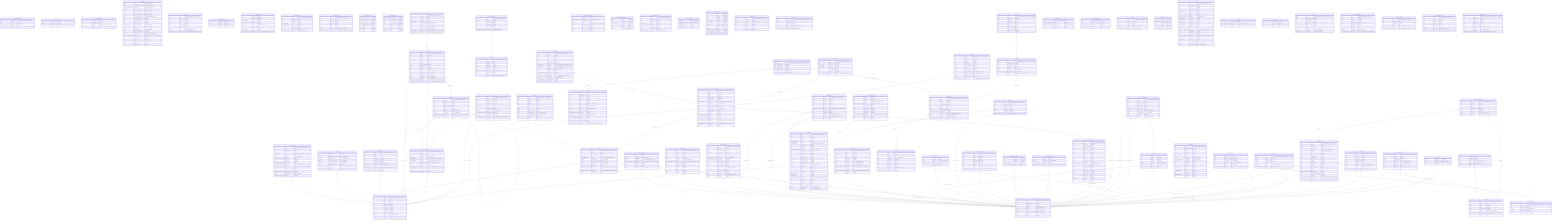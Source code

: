 erDiagram
  admin_alert_prefs {
    text wa_id "not_null"
    boolean want_alerts "not_null default=true"
    ARRAY channels "not_null default=ARRAY['whatsapp'::text]"
    timestamp_with_time_zone updated_at "not_null default=timezone('utc'::text, now())"
    uuid admin_user_id "nullable"
    text alert_key "nullable"
    boolean enabled "not_null default=true"
  }
  admin_audit_log {
    uuid id "not_null default=gen_random_uuid()"
    text actor_wa "nullable"
    text action "not_null"
    text target "nullable"
    jsonb details "not_null default='{}'::jsonb"
    timestamp_with_time_zone created_at "not_null default=timezone('utc'::text, now())"
    uuid admin_user_id "nullable"
    text target_id "nullable"
    jsonb before "nullable"
    jsonb after "nullable"
    text reason "nullable"
  }
  admin_pin_sessions {
    uuid session_id "not_null default=gen_random_uuid()"
    text wa_id "not_null"
    timestamp_with_time_zone unlocked_until "not_null"
    timestamp_with_time_zone created_at "not_null default=timezone('utc'::text, now())"
  }
  admin_sessions {
    text wa_id "not_null"
    timestamp_with_time_zone pin_ok_until "nullable"
    timestamp_with_time_zone updated_at "not_null default=timezone('utc'::text, now())"
  }
  admin_submissions {
    text reference "not_null"
    text applicant_name "nullable"
    text status "not_null default='pending'::text"
    timestamp_with_time_zone submitted_at "not_null default=timezone('utc'::text, now())"
  }
  app_config {
    integer id "not_null default=1"
    ARRAY insurance_admin_numbers "not_null default='{}'::text[]"
    timestamp_with_time_zone updated_at "nullable default=now()"
    integer tokens_per_referral "not_null default=10"
    integer referral_daily_cap "not_null default=0"
    integer welcome_bonus_tokens "not_null default=0"
    jsonb wallet_redeem_catalog "not_null default='[]'::jsonb"
    text referral_short_domain "nullable"
    text referral_redeem_rules "nullable"
    text openai_api_key "nullable"
    double_precision search_radius_km "nullable default=10"
    integer max_results "nullable default=9"
    numeric subscription_price "nullable default=0"
    text wa_bot_number_e164 "nullable"
    ARRAY admin_numbers "nullable default=ARRAY[]::text[]"
    timestamp_with_time_zone created_at "not_null default=timezone('utc'::text, now())"
    text momo_qr_logo_url "nullable"
    jsonb redeem_catalog "nullable"
    boolean admin_pin_required "not_null default=false"
    text admin_pin_hash "nullable"
  }
  audit_log {
    uuid id "not_null default=gen_random_uuid()"
    text actor "nullable"
    text actor_type "nullable"
    text action "not_null"
    text target_table "nullable"
    text target_id "nullable"
    jsonb diff "not_null default='{}'::jsonb"
    timestamp_with_time_zone created_at "not_null default=timezone('utc'::text, now())"
  }
  bar_numbers {
    uuid id "not_null default=gen_random_uuid()"
    uuid bar_id "not_null"
    text number_e164 "not_null"
    USER-DEFINED role "not_null default='staff'::bar_contact_role"
    boolean is_active "not_null default=true"
    timestamp_with_time_zone verified_at "nullable"
    text added_by "nullable"
    timestamp_with_time_zone last_seen_at "nullable"
    timestamp_with_time_zone created_at "not_null default=timezone('utc'::text, now())"
    timestamp_with_time_zone updated_at "not_null default=timezone('utc'::text, now())"
    text verification_code_hash "nullable"
    timestamp_with_time_zone verification_expires_at "nullable"
    integer verification_attempts "not_null default=0"
    timestamp_with_time_zone invited_at "nullable"
  }
  bar_settings {
    uuid bar_id "not_null"
    boolean allow_direct_customer_chat "not_null default=false"
    boolean order_auto_ack "not_null default=false"
    integer default_prep_minutes "not_null default=0"
    numeric service_charge_pct "not_null default=0"
    text payment_instructions "nullable"
    timestamp_with_time_zone created_at "not_null default=timezone('utc'::text, now())"
    timestamp_with_time_zone updated_at "not_null default=timezone('utc'::text, now())"
  }
  bar_tables {
    uuid id "not_null default=gen_random_uuid()"
    uuid bar_id "not_null"
    text label "not_null"
    text qr_payload "not_null"
    text token_nonce "nullable"
    boolean is_active "not_null default=true"
    timestamp_with_time_zone created_at "not_null default=timezone('utc'::text, now())"
    timestamp_with_time_zone updated_at "not_null default=timezone('utc'::text, now())"
    timestamp_with_time_zone last_scan_at "nullable"
  }
  bars {
    uuid id "not_null default=gen_random_uuid()"
    text slug "not_null"
    text name "not_null"
    text location_text "nullable"
    text country "nullable"
    text city_area "nullable"
    text currency "nullable"
    text momo_code "nullable"
    boolean is_active "not_null default=false"
    timestamp_with_time_zone created_at "not_null default=timezone('utc'::text, now())"
    timestamp_with_time_zone updated_at "not_null default=timezone('utc'::text, now())"
  }
  basket_contributions {
    uuid id "not_null default=gen_random_uuid()"
    uuid basket_id "not_null"
    uuid contributor_user_id "not_null"
    integer amount_rwf "not_null"
    text status "not_null default='pending'::text"
    timestamp_with_time_zone created_at "not_null default=now()"
    timestamp_with_time_zone approved_at "nullable"
    uuid approver_user_id "nullable"
    text wa_message_id "nullable"
    integer amount_minor "nullable"
    text currency "not_null default='RWF'::text"
    text momo_reference "nullable"
    text source "nullable"
    jsonb metadata "not_null default='{}'::jsonb"
    uuid profile_id "nullable"
  }
  basket_joins {
    uuid id "not_null default=gen_random_uuid()"
    uuid basket_id "not_null"
    uuid user_id "nullable"
    boolean via_token "nullable"
    text source "nullable"
    timestamp_with_time_zone created_at "not_null default=timezone('utc'::text, now())"
    text whatsapp "nullable"
    text invite_source "nullable"
    text status "not_null default='pending'::text"
    jsonb metadata "not_null default='{}'::jsonb"
    timestamp_with_time_zone processed_at "nullable"
  }
  basket_members {
    uuid basket_id "not_null"
    uuid user_id "not_null"
    text role "nullable default='member'::text"
    timestamp_with_time_zone created_at "nullable default=now()"
    text member_code "nullable"
    numeric total_contributed "nullable"
    text whatsapp "nullable"
    uuid profile_id "nullable"
    timestamp_with_time_zone joined_at "not_null default=timezone('utc'::text, now())"
    text joined_via "nullable"
    text join_reference "nullable"
  }
  baskets {
    uuid id "not_null default=gen_random_uuid()"
    text name "not_null"
    text description "nullable"
    USER-DEFINED type "not_null"
    USER-DEFINED status "not_null default='draft'::basket_status"
    text public_slug "nullable"
    uuid creator_id "nullable"
    timestamp_with_time_zone created_at "nullable default=now()"
    text momo_payee_number "nullable"
    text momo_ussd_code "nullable"
    text momo_target "nullable"
    boolean momo_is_code "nullable"
    uuid owner_profile_id "nullable"
    text owner_whatsapp "nullable"
    boolean is_public "not_null default=false"
    integer goal_minor "nullable"
    text currency "not_null default='RWF'::text"
    text share_token "nullable"
    double_precision lat "nullable"
    double_precision lng "nullable"
    timestamp_with_time_zone updated_at "not_null default=timezone('utc'::text, now())"
    uuid creator_user_id "nullable"
    text momo_number_or_code "nullable"
    text join_token "nullable"
    boolean join_token_revoked "not_null default=false"
    jsonb metadata "not_null default='{}'::jsonb"
  }
  businesses {
    uuid id "not_null default=gen_random_uuid()"
    text owner_whatsapp "not_null"
    text name "not_null"
    text description "nullable"
    USER-DEFINED geo "nullable"
    boolean is_active "not_null default=true"
    timestamp_with_time_zone created_at "nullable default=now()"
    bigint category_id "nullable"
    text catalog_url "nullable"
    text location_text "nullable"
    double_precision lat "nullable"
    double_precision lng "nullable"
    uuid owner_user_id "nullable"
    USER-DEFINED location "nullable"
    text status "nullable"
  }
  campaign_recipients {
    bigint id "not_null default=nextval('campaign_recipients_id_seq'::regclass)"
    bigint campaign_id "nullable"
    bigint contact_id "nullable"
    text msisdn_e164 "not_null"
    boolean send_allowed "nullable default=true"
    boolean window_24h_open "nullable default=false"
  }
  campaigns {
    bigint id "not_null default=nextval('campaigns_id_seq'::regclass)"
    text title "not_null"
    bigint template_id "nullable"
    text message_kind "not_null"
    jsonb payload "not_null"
    jsonb target_audience "not_null"
    timestamp_with_time_zone scheduled_at "nullable"
    text time_zone "nullable default='Africa/Kigali'::text"
    text status "nullable default='DRAFT'::text"
    timestamp_with_time_zone created_at "nullable default=now()"
  }
  cart_items {
    uuid id "not_null default=gen_random_uuid()"
    uuid cart_id "not_null"
    uuid item_id "nullable"
    text item_name "not_null"
    jsonb item_snapshot "not_null default='{}'::jsonb"
    integer qty "not_null"
    integer unit_price_minor "not_null"
    jsonb flags_snapshot "not_null default='[]'::jsonb"
    jsonb modifiers_snapshot "not_null default='[]'::jsonb"
    integer line_total_minor "not_null"
    timestamp_with_time_zone created_at "not_null default=timezone('utc'::text, now())"
  }
  carts {
    uuid id "not_null default=gen_random_uuid()"
    uuid bar_id "not_null"
    text table_label "nullable"
    USER-DEFINED status "not_null default='open'::cart_status"
    integer subtotal_minor "not_null default=0"
    integer service_charge_minor "not_null default=0"
    integer total_minor "not_null default=0"
    timestamp_with_time_zone expires_at "nullable"
    timestamp_with_time_zone created_at "not_null default=timezone('utc'::text, now())"
    timestamp_with_time_zone updated_at "not_null default=timezone('utc'::text, now())"
    uuid profile_id "not_null"
  }
  categories {
    uuid id "not_null default=gen_random_uuid()"
    uuid bar_id "not_null"
    uuid menu_id "not_null"
    uuid parent_category_id "nullable"
    text name "not_null"
    integer sort_order "not_null default=0"
    boolean is_deleted "not_null default=false"
    timestamp_with_time_zone created_at "not_null default=timezone('utc'::text, now())"
    timestamp_with_time_zone updated_at "not_null default=timezone('utc'::text, now())"
  }
  chat_sessions {
    text user_id "not_null"
    jsonb state "nullable"
    timestamp_with_time_zone updated_at "nullable default=now()"
  }
  chat_state {
    uuid user_id "not_null"
    jsonb state "not_null default='{}'::jsonb"
    timestamp_with_time_zone updated_at "not_null default=now()"
    text state_key "nullable"
  }
  contacts {
    bigint id "not_null default=nextval('contacts_id_seq'::regclass)"
    text msisdn_e164 "not_null"
    text full_name "nullable"
    text sector "nullable"
    text city "nullable"
    ARRAY tags "nullable default='{}'::text[]"
    jsonb attributes "nullable default='{}'::jsonb"
    boolean opted_in "not_null default=false"
    text opt_in_source "nullable"
    timestamp_with_time_zone opt_in_ts "nullable"
    boolean opted_out "not_null default=false"
    timestamp_with_time_zone opt_out_ts "nullable"
    timestamp_with_time_zone last_inbound_ts "nullable"
    timestamp_with_time_zone last_inbound_at "nullable"
    timestamp_with_time_zone created_at "not_null default=timezone('utc'::text, now())"
  }
  contributions {
    uuid id "not_null default=gen_random_uuid()"
    uuid basket_id "not_null"
    uuid user_id "nullable"
    numeric amount "nullable"
    text currency "nullable"
    timestamp_with_time_zone created_at "not_null default=timezone('utc'::text, now())"
  }
  driver_status {
    uuid user_id "not_null"
    text vehicle_type "nullable"
    USER-DEFINED location "nullable"
    timestamp_with_time_zone last_seen "nullable"
    boolean online "nullable default=true"
    double_precision lat "nullable"
    double_precision lng "nullable"
    timestamp_with_time_zone updated_at "not_null default=timezone('utc'::text, now())"
  }
  drivers_available {
    uuid id "not_null default=gen_random_uuid()"
    text whatsapp "not_null"
    text vehicle_type "nullable"
    USER-DEFINED geo "nullable"
    timestamp_with_time_zone served_at "nullable"
    text served_by "nullable"
    timestamp_with_time_zone created_at "nullable default=now()"
  }
  flow_submissions {
    uuid id "not_null default=gen_random_uuid()"
    text flow_id "not_null"
    text screen_id "nullable"
    text action_id "nullable"
    text wa_id "nullable"
    jsonb payload "not_null default='{}'::jsonb"
    timestamp_with_time_zone received_at "not_null default=timezone('utc'::text, now())"
  }
  geography_columns {
    name f_table_catalog "nullable"
    name f_table_schema "nullable"
    name f_table_name "nullable"
    name f_geography_column "nullable"
    integer coord_dimension "nullable"
    integer srid "nullable"
    text type "nullable"
  }
  geometry_columns {
    character_varying f_table_catalog "nullable"
    name f_table_schema "nullable"
    name f_table_name "nullable"
    name f_geometry_column "nullable"
    integer coord_dimension "nullable"
    integer srid "nullable"
    character_varying type "nullable"
  }
  insurance_leads {
    uuid id "not_null default=gen_random_uuid()"
    text whatsapp "not_null"
    text file_path "nullable"
    jsonb raw_ocr "nullable"
    jsonb extracted "nullable"
    timestamp_with_time_zone created_at "nullable default=now()"
    jsonb extracted_json "nullable"
    text status "not_null default='received'::text"
  }
  insurance_media {
    uuid id "not_null default=gen_random_uuid()"
    uuid lead_id "nullable"
    text wa_media_id "nullable"
    text storage_path "not_null"
    text mime_type "nullable"
    timestamp_with_time_zone created_at "nullable default=now()"
  }
  insurance_media_queue {
    uuid id "not_null default=gen_random_uuid()"
    uuid profile_id "nullable"
    text wa_id "nullable"
    text storage_path "not_null"
    text mime_type "nullable"
    text caption "nullable"
    text status "not_null default='queued'::text"
    timestamp_with_time_zone created_at "not_null default=timezone('utc'::text, now())"
  }
  item_modifiers {
    uuid id "not_null default=gen_random_uuid()"
    uuid item_id "not_null"
    text name "not_null"
    USER-DEFINED modifier_type "not_null"
    boolean is_required "not_null default=false"
    jsonb options "not_null default='[]'::jsonb"
    integer sort_order "not_null default=0"
    timestamp_with_time_zone created_at "not_null default=timezone('utc'::text, now())"
    timestamp_with_time_zone updated_at "not_null default=timezone('utc'::text, now())"
  }
  items {
    uuid id "not_null default=gen_random_uuid()"
    uuid bar_id "not_null"
    uuid menu_id "not_null"
    uuid category_id "nullable"
    text name "not_null"
    text short_description "nullable"
    integer price_minor "not_null"
    text currency "nullable"
    jsonb flags "not_null default='[]'::jsonb"
    boolean is_available "not_null default=true"
    integer sort_order "not_null default=0"
    jsonb metadata "not_null default='{}'::jsonb"
    timestamp_with_time_zone created_at "not_null default=timezone('utc'::text, now())"
    timestamp_with_time_zone updated_at "not_null default=timezone('utc'::text, now())"
  }
  leaderboard_notifications {
    uuid user_id "not_null"
    text window "not_null"
    timestamp_with_time_zone last_entered_at "nullable"
    timestamp_with_time_zone last_dropped_at "nullable"
  }
  leaderboard_snapshots {
    text window "not_null"
    timestamp_with_time_zone generated_at "not_null default=now()"
    jsonb payload "not_null"
    uuid id "nullable default=gen_random_uuid()"
    text snapshot_window "nullable"
    jsonb top9 "nullable"
    jsonb your_rank_map "nullable"
  }
  leaderboard_snapshots_v {
    uuid id "nullable"
    text window "nullable"
    timestamp_with_time_zone generated_at "nullable"
    jsonb top9 "nullable"
    jsonb your_rank_map "nullable"
  }
  marketplace_categories {
    bigint id "not_null default=nextval('marketplace_categories_id_seq'::regclass)"
    text name "not_null"
    boolean is_active "not_null default=true"
    integer sort_order "nullable"
    timestamp_with_time_zone created_at "nullable default=now()"
  }
  menus {
    uuid id "not_null default=gen_random_uuid()"
    uuid bar_id "not_null"
    integer version "not_null default=1"
    USER-DEFINED status "not_null default='draft'::menu_status"
    USER-DEFINED source "not_null default='manual'::menu_source"
    ARRAY source_file_ids "not_null default=ARRAY[]::text[]"
    text created_by "nullable"
    timestamp_with_time_zone created_at "not_null default=timezone('utc'::text, now())"
    timestamp_with_time_zone updated_at "not_null default=timezone('utc'::text, now())"
    timestamp_with_time_zone published_at "nullable"
  }
  mobility_pro_access {
    uuid user_id "not_null"
    integer credits_left "not_null default=0"
    timestamp_with_time_zone granted_until "nullable"
    timestamp_with_time_zone updated_at "not_null default=timezone('utc'::text, now())"
  }
  momo_qr_requests {
    uuid id "not_null default=gen_random_uuid()"
    uuid user_id "nullable"
    text whatsapp_e164 "not_null"
    text kind "not_null"
    text momo_value "not_null"
    integer amount_rwf "nullable"
    text ussd_text "not_null"
    text tel_uri "not_null"
    text qr_url "not_null"
    text share_url "nullable"
    timestamp_with_time_zone created_at "not_null default=now()"
    text requester_wa_id "nullable"
    text target_value "nullable"
    text target_type "nullable"
    integer amount_minor "nullable"
    text ussd_code "nullable"
    text msisdn_or_code "nullable"
    numeric amount "nullable"
    text ussd "nullable"
  }
  notifications {
    uuid id "not_null default=gen_random_uuid()"
    uuid order_id "nullable"
    text to_wa_id "not_null"
    text template_name "nullable"
    text notification_type "not_null"
    USER-DEFINED channel "not_null default='template'::notification_channel"
    USER-DEFINED status "not_null default='queued'::notification_status"
    jsonb payload "not_null default='{}'::jsonb"
    text error_message "nullable"
    timestamp_with_time_zone sent_at "nullable"
    timestamp_with_time_zone created_at "not_null default=timezone('utc'::text, now())"
    integer retry_count "not_null default=0"
    timestamp_with_time_zone next_attempt_at "nullable"
    timestamp_with_time_zone locked_at "nullable"
  }
  ocr_jobs {
    uuid id "not_null default=gen_random_uuid()"
    uuid bar_id "not_null"
    uuid menu_id "nullable"
    text source_file_id "nullable"
    USER-DEFINED status "not_null default='queued'::ocr_job_status"
    text error_message "nullable"
    smallint attempts "not_null default=0"
    timestamp_with_time_zone last_attempt_at "nullable"
    text result_path "nullable"
    timestamp_with_time_zone created_at "not_null default=timezone('utc'::text, now())"
    timestamp_with_time_zone updated_at "not_null default=timezone('utc'::text, now())"
  }
  order_events {
    uuid id "not_null default=gen_random_uuid()"
    uuid order_id "not_null"
    USER-DEFINED event_type "not_null"
    USER-DEFINED actor_type "not_null"
    text actor_identifier "nullable"
    text note "nullable"
    timestamp_with_time_zone created_at "not_null default=timezone('utc'::text, now())"
  }
  order_items {
    uuid id "not_null default=gen_random_uuid()"
    uuid order_id "not_null"
    uuid item_id "nullable"
    text item_name "not_null"
    text item_description "nullable"
    integer qty "not_null"
    integer unit_price_minor "not_null"
    jsonb flags_snapshot "not_null default='[]'::jsonb"
    jsonb modifiers_snapshot "not_null default='[]'::jsonb"
    integer line_total_minor "not_null"
    timestamp_with_time_zone created_at "not_null default=timezone('utc'::text, now())"
  }
  orders {
    uuid id "not_null default=gen_random_uuid()"
    text order_code "nullable"
    uuid bar_id "not_null"
    uuid source_cart_id "nullable"
    text table_label "nullable"
    USER-DEFINED status "not_null default='pending'::order_status"
    integer subtotal_minor "not_null default=0"
    integer service_charge_minor "not_null default=0"
    integer total_minor "not_null default=0"
    text momo_code_used "nullable"
    text note "nullable"
    timestamp_with_time_zone paid_at "nullable"
    timestamp_with_time_zone served_at "nullable"
    timestamp_with_time_zone cancelled_at "nullable"
    timestamp_with_time_zone created_at "not_null default=timezone('utc'::text, now())"
    timestamp_with_time_zone updated_at "not_null default=timezone('utc'::text, now())"
    uuid profile_id "nullable"
  }
  passengers_requests {
    uuid id "not_null default=gen_random_uuid()"
    text whatsapp "not_null"
    text vehicle_type "nullable"
    USER-DEFINED geo "nullable"
    timestamp_with_time_zone served_at "nullable"
    text served_by "nullable"
    timestamp_with_time_zone created_at "nullable default=now()"
  }
  petrol_stations {
    uuid id "not_null default=gen_random_uuid()"
    text name "not_null"
    text city "nullable"
    text owner_contact "nullable"
    text status "not_null default='active'::text"
    timestamp_with_time_zone created_at "not_null default=timezone('utc'::text, now())"
    timestamp_with_time_zone updated_at "not_null default=timezone('utc'::text, now())"
  }
  profiles {
    uuid user_id "not_null default=gen_random_uuid()"
    text whatsapp_e164 "not_null"
    text display_name "nullable"
    text locale "nullable default='en'::text"
    timestamp_with_time_zone created_at "nullable default=now()"
    boolean show_on_leaderboards "not_null default=true"
    jsonb metadata "not_null default='{}'::jsonb"
    uuid id "nullable"
  }
  promo_rules {
    integer id "not_null default=1"
    integer tokens_per_new_user "not_null default=10"
    integer welcome_bonus "nullable"
    integer daily_cap_per_sharer "nullable"
  }
  published_menus {
    uuid id "nullable"
    uuid bar_id "nullable"
    integer version "nullable"
    USER-DEFINED status "nullable"
    USER-DEFINED source "nullable"
    ARRAY source_file_ids "nullable"
    text created_by "nullable"
    timestamp_with_time_zone created_at "nullable"
    timestamp_with_time_zone updated_at "nullable"
    timestamp_with_time_zone published_at "nullable"
  }
  referral_attributions {
    uuid id "not_null default=gen_random_uuid()"
    text code "not_null"
    uuid sharer_user_id "not_null"
    uuid joiner_user_id "not_null"
    timestamp_with_time_zone first_message_at "not_null"
    boolean credited "not_null default=false"
    integer credited_tokens "not_null default=0"
    text reason "nullable"
    timestamp_with_time_zone created_at "not_null default=now()"
  }
  referral_clicks {
    uuid id "not_null default=gen_random_uuid()"
    text code "nullable"
    timestamp_with_time_zone clicked_at "not_null default=timezone('utc'::text, now())"
    text ip "nullable"
    text user_agent "nullable"
    text country_guess "nullable"
  }
  referral_links {
    uuid user_id "not_null"
    text code "not_null"
    text short_url "nullable"
    boolean active "not_null default=true"
    timestamp_with_time_zone created_at "not_null default=now()"
    timestamp_with_time_zone last_shared_at "nullable"
  }
  segments {
    bigint id "not_null default=nextval('segments_id_seq'::regclass)"
    text name "not_null"
    text description "nullable"
    jsonb filter "not_null default='{}'::jsonb"
    timestamp_with_time_zone created_at "nullable default=now()"
  }
  send_logs {
    bigint id "not_null default=nextval('send_logs_id_seq'::regclass)"
    bigint queue_id "nullable"
    bigint campaign_id "not_null"
    text msisdn_e164 "not_null"
    timestamp_with_time_zone sent_at "nullable"
    text provider_msg_id "nullable"
    text delivery_status "nullable"
    text error "nullable"
  }
  send_queue {
    bigint id "not_null default=nextval('send_queue_id_seq'::regclass)"
    bigint campaign_id "nullable"
    text msisdn_e164 "not_null"
    jsonb payload "not_null"
    integer attempt "nullable default=0"
    timestamp_with_time_zone next_attempt_at "nullable default=now()"
    text status "nullable default='PENDING'::text"
  }
  served_drivers {
    text viewer_passenger_msisdn "not_null"
    timestamp_with_time_zone expires_at "not_null"
    timestamp_with_time_zone created_at "not_null default=now()"
    uuid driver_contact_id "not_null"
  }
  served_passengers {
    text viewer_driver_msisdn "not_null"
    uuid passenger_trip_id "not_null"
    timestamp_with_time_zone expires_at "not_null"
    timestamp_with_time_zone created_at "not_null default=now()"
  }
  sessions {
    uuid id "not_null default=gen_random_uuid()"
    text wa_id "not_null"
    USER-DEFINED role "not_null"
    uuid bar_id "nullable"
    text current_flow "nullable"
    jsonb context "not_null default='{}'::jsonb"
    jsonb flow_state "not_null default='{}'::jsonb"
    timestamp_with_time_zone last_interaction_at "not_null default=timezone('utc'::text, now())"
    timestamp_with_time_zone created_at "not_null default=timezone('utc'::text, now())"
    timestamp_with_time_zone updated_at "not_null default=timezone('utc'::text, now())"
    uuid profile_id "nullable"
  }
  shops {
    uuid id "not_null default=gen_random_uuid()"
    text name "not_null"
    text short_code "not_null"
    boolean is_active "not_null default=true"
    timestamp_with_time_zone created_at "not_null default=now()"
  }
  spatial_ref_sys {
    integer srid "not_null"
    character_varying auth_name "nullable"
    integer auth_srid "nullable"
    character_varying srtext "nullable"
    character_varying proj4text "nullable"
  }
  station_numbers {
    uuid station_id "not_null"
    text wa_e164 "not_null"
    text role "not_null default='staff'::text"
    boolean active "not_null default=true"
    timestamp_with_time_zone created_at "not_null default=timezone('utc'::text, now())"
  }
  templates {
    bigint id "not_null default=nextval('templates_id_seq'::regclass)"
    text name "not_null"
    text language_code "not_null default='en'::text"
    text category "nullable"
    text status "not_null"
    text meta_id "nullable"
    jsonb components "not_null"
    jsonb sample "nullable default='{}'::jsonb"
    timestamp_with_time_zone last_synced_at "nullable"
  }
  trips {
    uuid id "not_null default=gen_random_uuid()"
    uuid creator_user_id "nullable"
    text role "nullable"
    text vehicle_type "nullable"
    USER-DEFINED pickup "nullable"
    text status "nullable"
    timestamp_with_time_zone created_at "nullable default=now()"
    USER-DEFINED dropoff "nullable"
    double_precision pickup_lat "nullable"
    double_precision pickup_lng "nullable"
    double_precision dropoff_lat "nullable"
    double_precision dropoff_lng "nullable"
    timestamp_with_time_zone updated_at "not_null default=timezone('utc'::text, now())"
    text pickup_text "nullable"
    text dropoff_text "nullable"
    timestamp_with_time_zone pickup_at "not_null default=timezone('utc'::text, now())"
    double_precision pickup_lon "nullable"
    double_precision dropoff_lon "nullable"
    integer pickup_radius_m "not_null default=200"
    integer dropoff_radius_m "not_null default=200"
  }
  voucher_redemptions {
    uuid id "not_null default=gen_random_uuid()"
    uuid voucher_id "not_null"
    uuid station_id "nullable"
    text redeemer_wa_e164 "nullable"
    text reason "nullable"
    jsonb meta "not_null default='{}'::jsonb"
    timestamp_with_time_zone created_at "not_null default=timezone('utc'::text, now())"
  }
  vouchers {
    uuid id "not_null default=gen_random_uuid()"
    text code_5 "not_null"
    integer amount_minor "not_null"
    text currency "not_null default='RWF'::text"
    text status "not_null default='issued'::text"
    uuid user_id "nullable"
    text whatsapp_e164 "not_null"
    text policy_number "not_null"
    text plate "nullable"
    text qr_payload "not_null"
    text image_url "nullable"
    uuid issued_by_admin "nullable"
    timestamp_with_time_zone issued_at "not_null default=timezone('utc'::text, now())"
    timestamp_with_time_zone redeemed_at "nullable"
    uuid redeemed_by_station_id "nullable"
    text notes "nullable"
    timestamp_with_time_zone created_at "not_null default=timezone('utc'::text, now())"
    timestamp_with_time_zone updated_at "not_null default=timezone('utc'::text, now())"
  }
  wa_events {
    text wa_message_id "not_null"
    timestamp_with_time_zone created_at "not_null default=now()"
    timestamp_with_time_zone received_at "not_null default=timezone('utc'::text, now())"
  }
  wa_inbound {
    text wa_msg_id "not_null"
    text from_msisdn "nullable"
    timestamp_with_time_zone received_at "nullable default=now()"
  }
  wa_inbox {
    bigint id "not_null default=nextval('wa_inbox_id_seq'::regclass)"
    text provider_msg_id "nullable"
    text from_msisdn "not_null"
    text to_msisdn "nullable"
    timestamp_with_time_zone wa_timestamp "nullable"
    text type "nullable"
    jsonb payload "not_null default='{}'::jsonb"
    timestamp_with_time_zone created_at "nullable default=now()"
  }
  wallet_accounts {
    uuid profile_id "not_null"
    integer balance_minor "not_null default=0"
    integer pending_minor "not_null default=0"
    text currency "not_null default='RWF'::text"
    integer tokens "not_null default=0"
    timestamp_with_time_zone updated_at "not_null default=timezone('utc'::text, now())"
  }
  wallet_earn_actions {
    uuid id "not_null default=gen_random_uuid()"
    text title "nullable"
    text description "nullable"
    integer reward_tokens "nullable"
    text referral_code "nullable"
    text share_text "nullable"
    boolean is_active "not_null default=true"
    timestamp_with_time_zone created_at "not_null default=timezone('utc'::text, now())"
  }
  wallet_ledger {
    bigint id "not_null default=nextval('wallet_ledger_id_seq'::regclass)"
    uuid user_id "not_null"
    integer delta_tokens "not_null"
    text type "not_null"
    jsonb meta "not_null default='{}'::jsonb"
    timestamp_with_time_zone created_at "not_null default=now()"
  }
  wallet_promoters {
    uuid id "not_null default=gen_random_uuid()"
    text display_name "nullable"
    text whatsapp "nullable"
    integer tokens "not_null default=0"
    timestamp_with_time_zone updated_at "not_null default=timezone('utc'::text, now())"
  }
  wallet_redeem_options {
    uuid id "not_null default=gen_random_uuid()"
    text title "nullable"
    text description "nullable"
    integer cost_tokens "nullable"
    text instructions "nullable"
    boolean is_active "not_null default=true"
    timestamp_with_time_zone created_at "not_null default=timezone('utc'::text, now())"
  }
  wallet_redemptions {
    uuid id "not_null default=gen_random_uuid()"
    uuid user_id "not_null"
    text reward_id "not_null"
    text reward_name "not_null"
    integer cost_tokens "not_null"
    text status "not_null default='fulfilled'::text"
    jsonb meta "not_null default='{}'::jsonb"
    timestamp_with_time_zone created_at "not_null default=now()"
  }
  wallet_transactions {
    uuid id "not_null default=gen_random_uuid()"
    uuid profile_id "nullable"
    integer amount_minor "not_null"
    text currency "not_null default='RWF'::text"
    text direction "not_null default='credit'::text"
    text description "nullable"
    timestamp_with_time_zone occurred_at "not_null default=timezone('utc'::text, now())"
  }
  wallets {
    uuid user_id "not_null"
    integer balance_tokens "not_null default=0"
    timestamp_with_time_zone updated_at "not_null default=now()"
  }
  webhook_logs {
    bigint id "not_null default=nextval('webhook_logs_id_seq'::regclass)"
    text endpoint "not_null"
    text wa_id "nullable"
    integer status_code "nullable"
    text error_message "nullable"
    jsonb headers "not_null default='{}'::jsonb"
    jsonb payload "not_null default='{}'::jsonb"
    timestamp_with_time_zone received_at "not_null default=timezone('utc'::text, now())"
  }
  admin_alert_prefs }o--|| profiles : "admin_user_id → user_id"
  admin_audit_log }o--|| profiles : "admin_user_id → user_id"
  bar_numbers ||--|| bars : "bar_id → id"
  bar_settings ||--|| bars : "bar_id → id"
  bar_tables ||--|| bars : "bar_id → id"
  basket_contributions }o--|| profiles : "profile_id → user_id"
  basket_joins }o--|| profiles : "user_id → user_id"
  basket_joins ||--|| baskets : "basket_id → id"
  basket_members ||--|| baskets : "basket_id → id"
  basket_members ||--|| profiles : "user_id → user_id"
  baskets }o--|| profiles : "creator_id → user_id"
  baskets }o--|| profiles : "creator_user_id → user_id"
  businesses }o--|| profiles : "owner_user_id → user_id"
  businesses }o--|| marketplace_categories : "category_id → id"
  campaign_recipients }o--|| contacts : "contact_id → id"
  campaign_recipients }o--|| campaigns : "campaign_id → id"
  campaigns }o--|| templates : "template_id → id"
  cart_items ||--|| carts : "cart_id → id"
  carts ||--|| bars : "bar_id → id"
  carts ||--|| profiles : "profile_id → user_id"
  categories ||--|| menus : "menu_id → id"
  categories }o--|| categories : "parent_category_id → id"
  categories ||--|| bars : "bar_id → id"
  chat_state ||--|| profiles : "user_id → user_id"
  contributions }o--|| profiles : "user_id → user_id"
  contributions ||--|| baskets : "basket_id → id"
  insurance_media }o--|| insurance_leads : "lead_id → id"
  insurance_media_queue }o--|| profiles : "profile_id → user_id"
  item_modifiers ||--|| items : "item_id → id"
  items }o--|| categories : "category_id → id"
  items ||--|| menus : "menu_id → id"
  items ||--|| bars : "bar_id → id"
  leaderboard_notifications ||--|| profiles : "user_id → user_id"
  menus ||--|| bars : "bar_id → id"
  mobility_pro_access ||--|| profiles : "user_id → user_id"
  momo_qr_requests }o--|| profiles : "user_id → user_id"
  notifications }o--|| orders : "order_id → id"
  ocr_jobs }o--|| menus : "menu_id → id"
  ocr_jobs ||--|| bars : "bar_id → id"
  order_events ||--|| orders : "order_id → id"
  order_items ||--|| orders : "order_id → id"
  orders ||--|| bars : "bar_id → id"
  orders }o--|| profiles : "profile_id → user_id"
  orders }o--|| carts : "source_cart_id → id"
  referral_attributions ||--|| profiles : "joiner_user_id → user_id"
  referral_attributions ||--|| profiles : "sharer_user_id → user_id"
  referral_attributions ||--|| referral_links : "code → code"
  referral_links ||--|| profiles : "user_id → user_id"
  send_logs }o--|| send_queue : "queue_id → id"
  send_queue }o--|| campaigns : "campaign_id → id"
  sessions }o--|| bars : "bar_id → id"
  sessions }o--|| profiles : "profile_id → user_id"
  station_numbers ||--|| petrol_stations : "station_id → id"
  voucher_redemptions }o--|| petrol_stations : "station_id → id"
  voucher_redemptions ||--|| vouchers : "voucher_id → id"
  vouchers }o--|| profiles : "issued_by_admin → user_id"
  vouchers }o--|| profiles : "user_id → user_id"
  vouchers }o--|| petrol_stations : "redeemed_by_station_id → id"
  wallet_accounts ||--|| profiles : "profile_id → user_id"
  wallet_ledger ||--|| profiles : "user_id → user_id"
  wallet_redemptions ||--|| profiles : "user_id → user_id"
  wallet_transactions }o--|| profiles : "profile_id → user_id"
  wallets ||--|| profiles : "user_id → user_id"